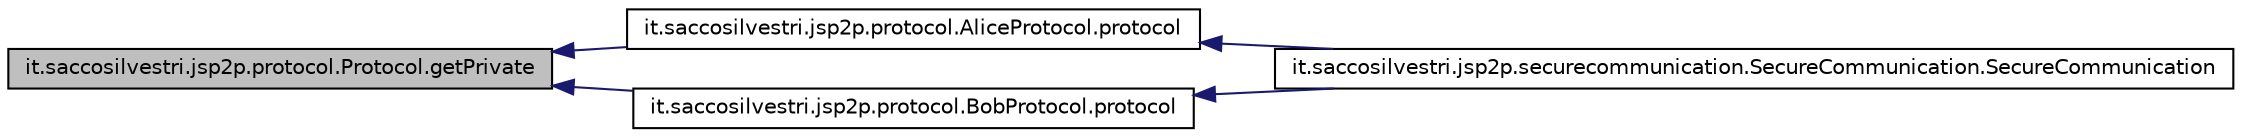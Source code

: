 digraph G
{
  edge [fontname="Helvetica",fontsize="10",labelfontname="Helvetica",labelfontsize="10"];
  node [fontname="Helvetica",fontsize="10",shape=record];
  rankdir="LR";
  Node1 [label="it.saccosilvestri.jsp2p.protocol.Protocol.getPrivate",height=0.2,width=0.4,color="black", fillcolor="grey75", style="filled" fontcolor="black"];
  Node1 -> Node2 [dir="back",color="midnightblue",fontsize="10",style="solid",fontname="Helvetica"];
  Node2 [label="it.saccosilvestri.jsp2p.protocol.AliceProtocol.protocol",height=0.2,width=0.4,color="black", fillcolor="white", style="filled",URL="$classit_1_1saccosilvestri_1_1jsp2p_1_1protocol_1_1_alice_protocol.html#a60cbfe1906bfbd7b95a7d21cec977843",tooltip="Protocollo per lo scambio della chiave di sessione."];
  Node2 -> Node3 [dir="back",color="midnightblue",fontsize="10",style="solid",fontname="Helvetica"];
  Node3 [label="it.saccosilvestri.jsp2p.securecommunication.SecureCommunication.SecureCommunication",height=0.2,width=0.4,color="black", fillcolor="white", style="filled",URL="$classit_1_1saccosilvestri_1_1jsp2p_1_1securecommunication_1_1_secure_communication.html#a4007043b898d6773ed536da026adea5f",tooltip="Il costruttore inizializza il logger ed esegue la parte di protocollo che gli compete decidendo in ba..."];
  Node1 -> Node4 [dir="back",color="midnightblue",fontsize="10",style="solid",fontname="Helvetica"];
  Node4 [label="it.saccosilvestri.jsp2p.protocol.BobProtocol.protocol",height=0.2,width=0.4,color="black", fillcolor="white", style="filled",URL="$classit_1_1saccosilvestri_1_1jsp2p_1_1protocol_1_1_bob_protocol.html#af5e630fb51c6acf73adc5cd5a76017a2",tooltip="Protocollo per lo scambio della chiave di sessione."];
  Node4 -> Node3 [dir="back",color="midnightblue",fontsize="10",style="solid",fontname="Helvetica"];
}
